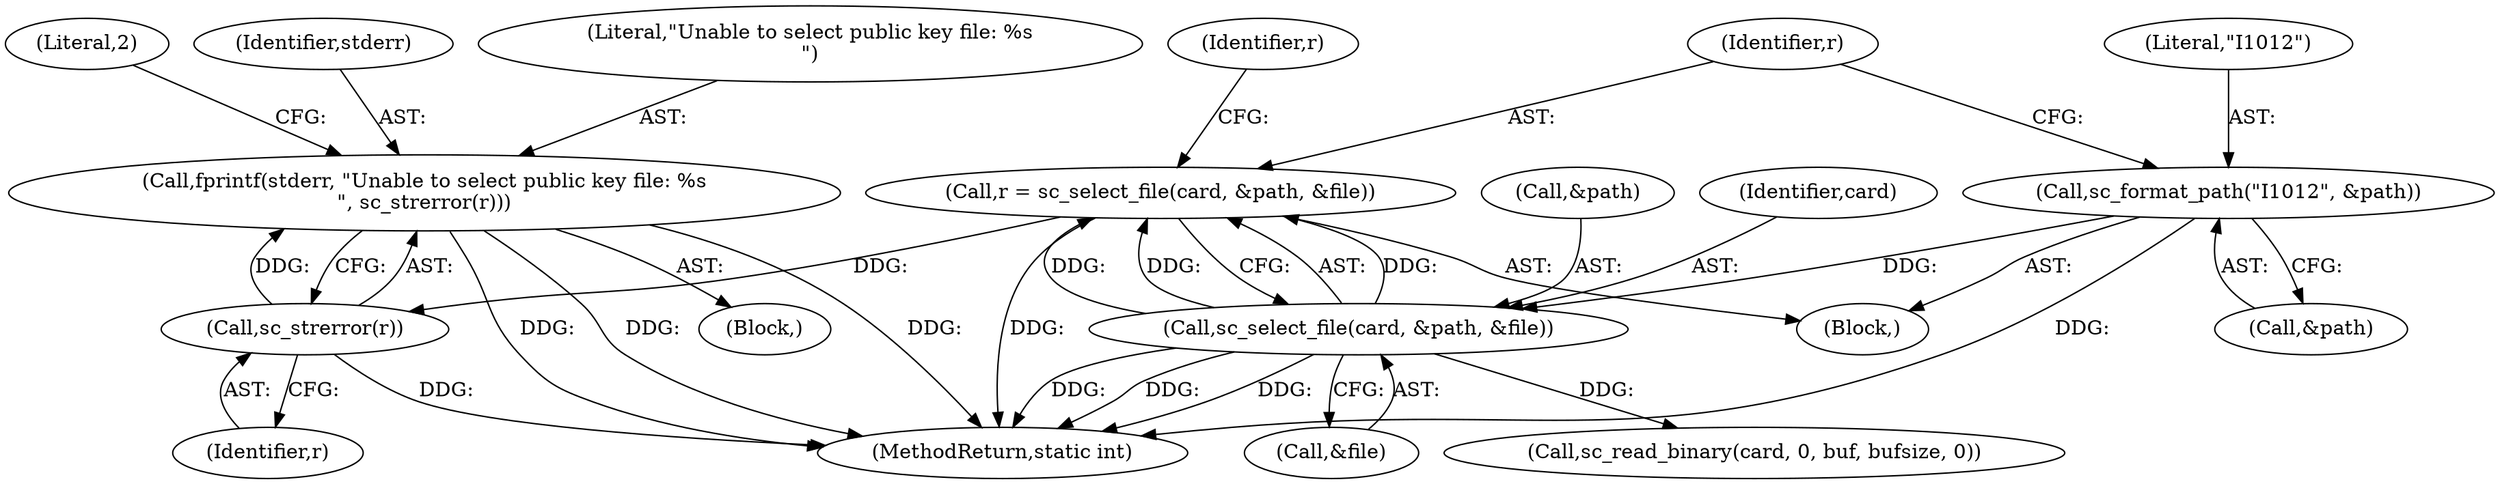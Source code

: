 digraph "0_OpenSC_360e95d45ac4123255a4c796db96337f332160ad#diff-d643a0fa169471dbf2912f4866dc49c5_9@API" {
"1000135" [label="(Call,fprintf(stderr, \"Unable to select public key file: %s\n\", sc_strerror(r)))"];
"1000138" [label="(Call,sc_strerror(r))"];
"1000124" [label="(Call,r = sc_select_file(card, &path, &file))"];
"1000126" [label="(Call,sc_select_file(card, &path, &file))"];
"1000120" [label="(Call,sc_format_path(\"I1012\", &path))"];
"1000122" [label="(Call,&path)"];
"1000134" [label="(Block,)"];
"1000135" [label="(Call,fprintf(stderr, \"Unable to select public key file: %s\n\", sc_strerror(r)))"];
"1000130" [label="(Call,&file)"];
"1000126" [label="(Call,sc_select_file(card, &path, &file))"];
"1000127" [label="(Identifier,card)"];
"1000138" [label="(Call,sc_strerror(r))"];
"1000121" [label="(Literal,\"I1012\")"];
"1000133" [label="(Identifier,r)"];
"1000136" [label="(Identifier,stderr)"];
"1000139" [label="(Identifier,r)"];
"1000125" [label="(Identifier,r)"];
"1000102" [label="(Block,)"];
"1000128" [label="(Call,&path)"];
"1000120" [label="(Call,sc_format_path(\"I1012\", &path))"];
"1000137" [label="(Literal,\"Unable to select public key file: %s\n\")"];
"1000141" [label="(Literal,2)"];
"1000234" [label="(MethodReturn,static int)"];
"1000124" [label="(Call,r = sc_select_file(card, &path, &file))"];
"1000154" [label="(Call,sc_read_binary(card, 0, buf, bufsize, 0))"];
"1000135" -> "1000134"  [label="AST: "];
"1000135" -> "1000138"  [label="CFG: "];
"1000136" -> "1000135"  [label="AST: "];
"1000137" -> "1000135"  [label="AST: "];
"1000138" -> "1000135"  [label="AST: "];
"1000141" -> "1000135"  [label="CFG: "];
"1000135" -> "1000234"  [label="DDG: "];
"1000135" -> "1000234"  [label="DDG: "];
"1000135" -> "1000234"  [label="DDG: "];
"1000138" -> "1000135"  [label="DDG: "];
"1000138" -> "1000139"  [label="CFG: "];
"1000139" -> "1000138"  [label="AST: "];
"1000138" -> "1000234"  [label="DDG: "];
"1000124" -> "1000138"  [label="DDG: "];
"1000124" -> "1000102"  [label="AST: "];
"1000124" -> "1000126"  [label="CFG: "];
"1000125" -> "1000124"  [label="AST: "];
"1000126" -> "1000124"  [label="AST: "];
"1000133" -> "1000124"  [label="CFG: "];
"1000124" -> "1000234"  [label="DDG: "];
"1000126" -> "1000124"  [label="DDG: "];
"1000126" -> "1000124"  [label="DDG: "];
"1000126" -> "1000124"  [label="DDG: "];
"1000126" -> "1000130"  [label="CFG: "];
"1000127" -> "1000126"  [label="AST: "];
"1000128" -> "1000126"  [label="AST: "];
"1000130" -> "1000126"  [label="AST: "];
"1000126" -> "1000234"  [label="DDG: "];
"1000126" -> "1000234"  [label="DDG: "];
"1000126" -> "1000234"  [label="DDG: "];
"1000120" -> "1000126"  [label="DDG: "];
"1000126" -> "1000154"  [label="DDG: "];
"1000120" -> "1000102"  [label="AST: "];
"1000120" -> "1000122"  [label="CFG: "];
"1000121" -> "1000120"  [label="AST: "];
"1000122" -> "1000120"  [label="AST: "];
"1000125" -> "1000120"  [label="CFG: "];
"1000120" -> "1000234"  [label="DDG: "];
}
